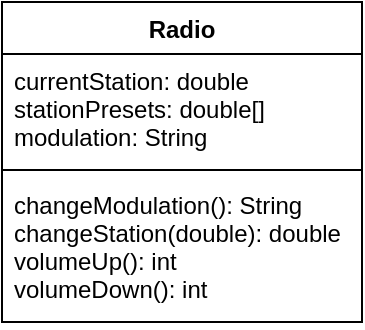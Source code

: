 <mxfile version="14.2.9" type="github">
  <diagram id="wwnIcJE_HsIdHFtQjt2C" name="Page-1">
    <mxGraphModel dx="868" dy="450" grid="1" gridSize="10" guides="1" tooltips="1" connect="1" arrows="1" fold="1" page="1" pageScale="1" pageWidth="850" pageHeight="1100" math="0" shadow="0">
      <root>
        <mxCell id="0" />
        <mxCell id="1" parent="0" />
        <mxCell id="YobUPsIlsIJssJiKnmT5-5" value="Radio" style="swimlane;fontStyle=1;align=center;verticalAlign=top;childLayout=stackLayout;horizontal=1;startSize=26;horizontalStack=0;resizeParent=1;resizeParentMax=0;resizeLast=0;collapsible=1;marginBottom=0;" vertex="1" parent="1">
          <mxGeometry x="120" y="40" width="180" height="160" as="geometry" />
        </mxCell>
        <mxCell id="YobUPsIlsIJssJiKnmT5-6" value="currentStation: double&#xa;stationPresets: double[]&#xa;modulation: String" style="text;strokeColor=none;fillColor=none;align=left;verticalAlign=top;spacingLeft=4;spacingRight=4;overflow=hidden;rotatable=0;points=[[0,0.5],[1,0.5]];portConstraint=eastwest;" vertex="1" parent="YobUPsIlsIJssJiKnmT5-5">
          <mxGeometry y="26" width="180" height="54" as="geometry" />
        </mxCell>
        <mxCell id="YobUPsIlsIJssJiKnmT5-7" value="" style="line;strokeWidth=1;fillColor=none;align=left;verticalAlign=middle;spacingTop=-1;spacingLeft=3;spacingRight=3;rotatable=0;labelPosition=right;points=[];portConstraint=eastwest;" vertex="1" parent="YobUPsIlsIJssJiKnmT5-5">
          <mxGeometry y="80" width="180" height="8" as="geometry" />
        </mxCell>
        <mxCell id="YobUPsIlsIJssJiKnmT5-8" value="changeModulation(): String&#xa;changeStation(double): double&#xa;volumeUp(): int&#xa;volumeDown(): int" style="text;strokeColor=none;fillColor=none;align=left;verticalAlign=top;spacingLeft=4;spacingRight=4;overflow=hidden;rotatable=0;points=[[0,0.5],[1,0.5]];portConstraint=eastwest;" vertex="1" parent="YobUPsIlsIJssJiKnmT5-5">
          <mxGeometry y="88" width="180" height="72" as="geometry" />
        </mxCell>
      </root>
    </mxGraphModel>
  </diagram>
</mxfile>
